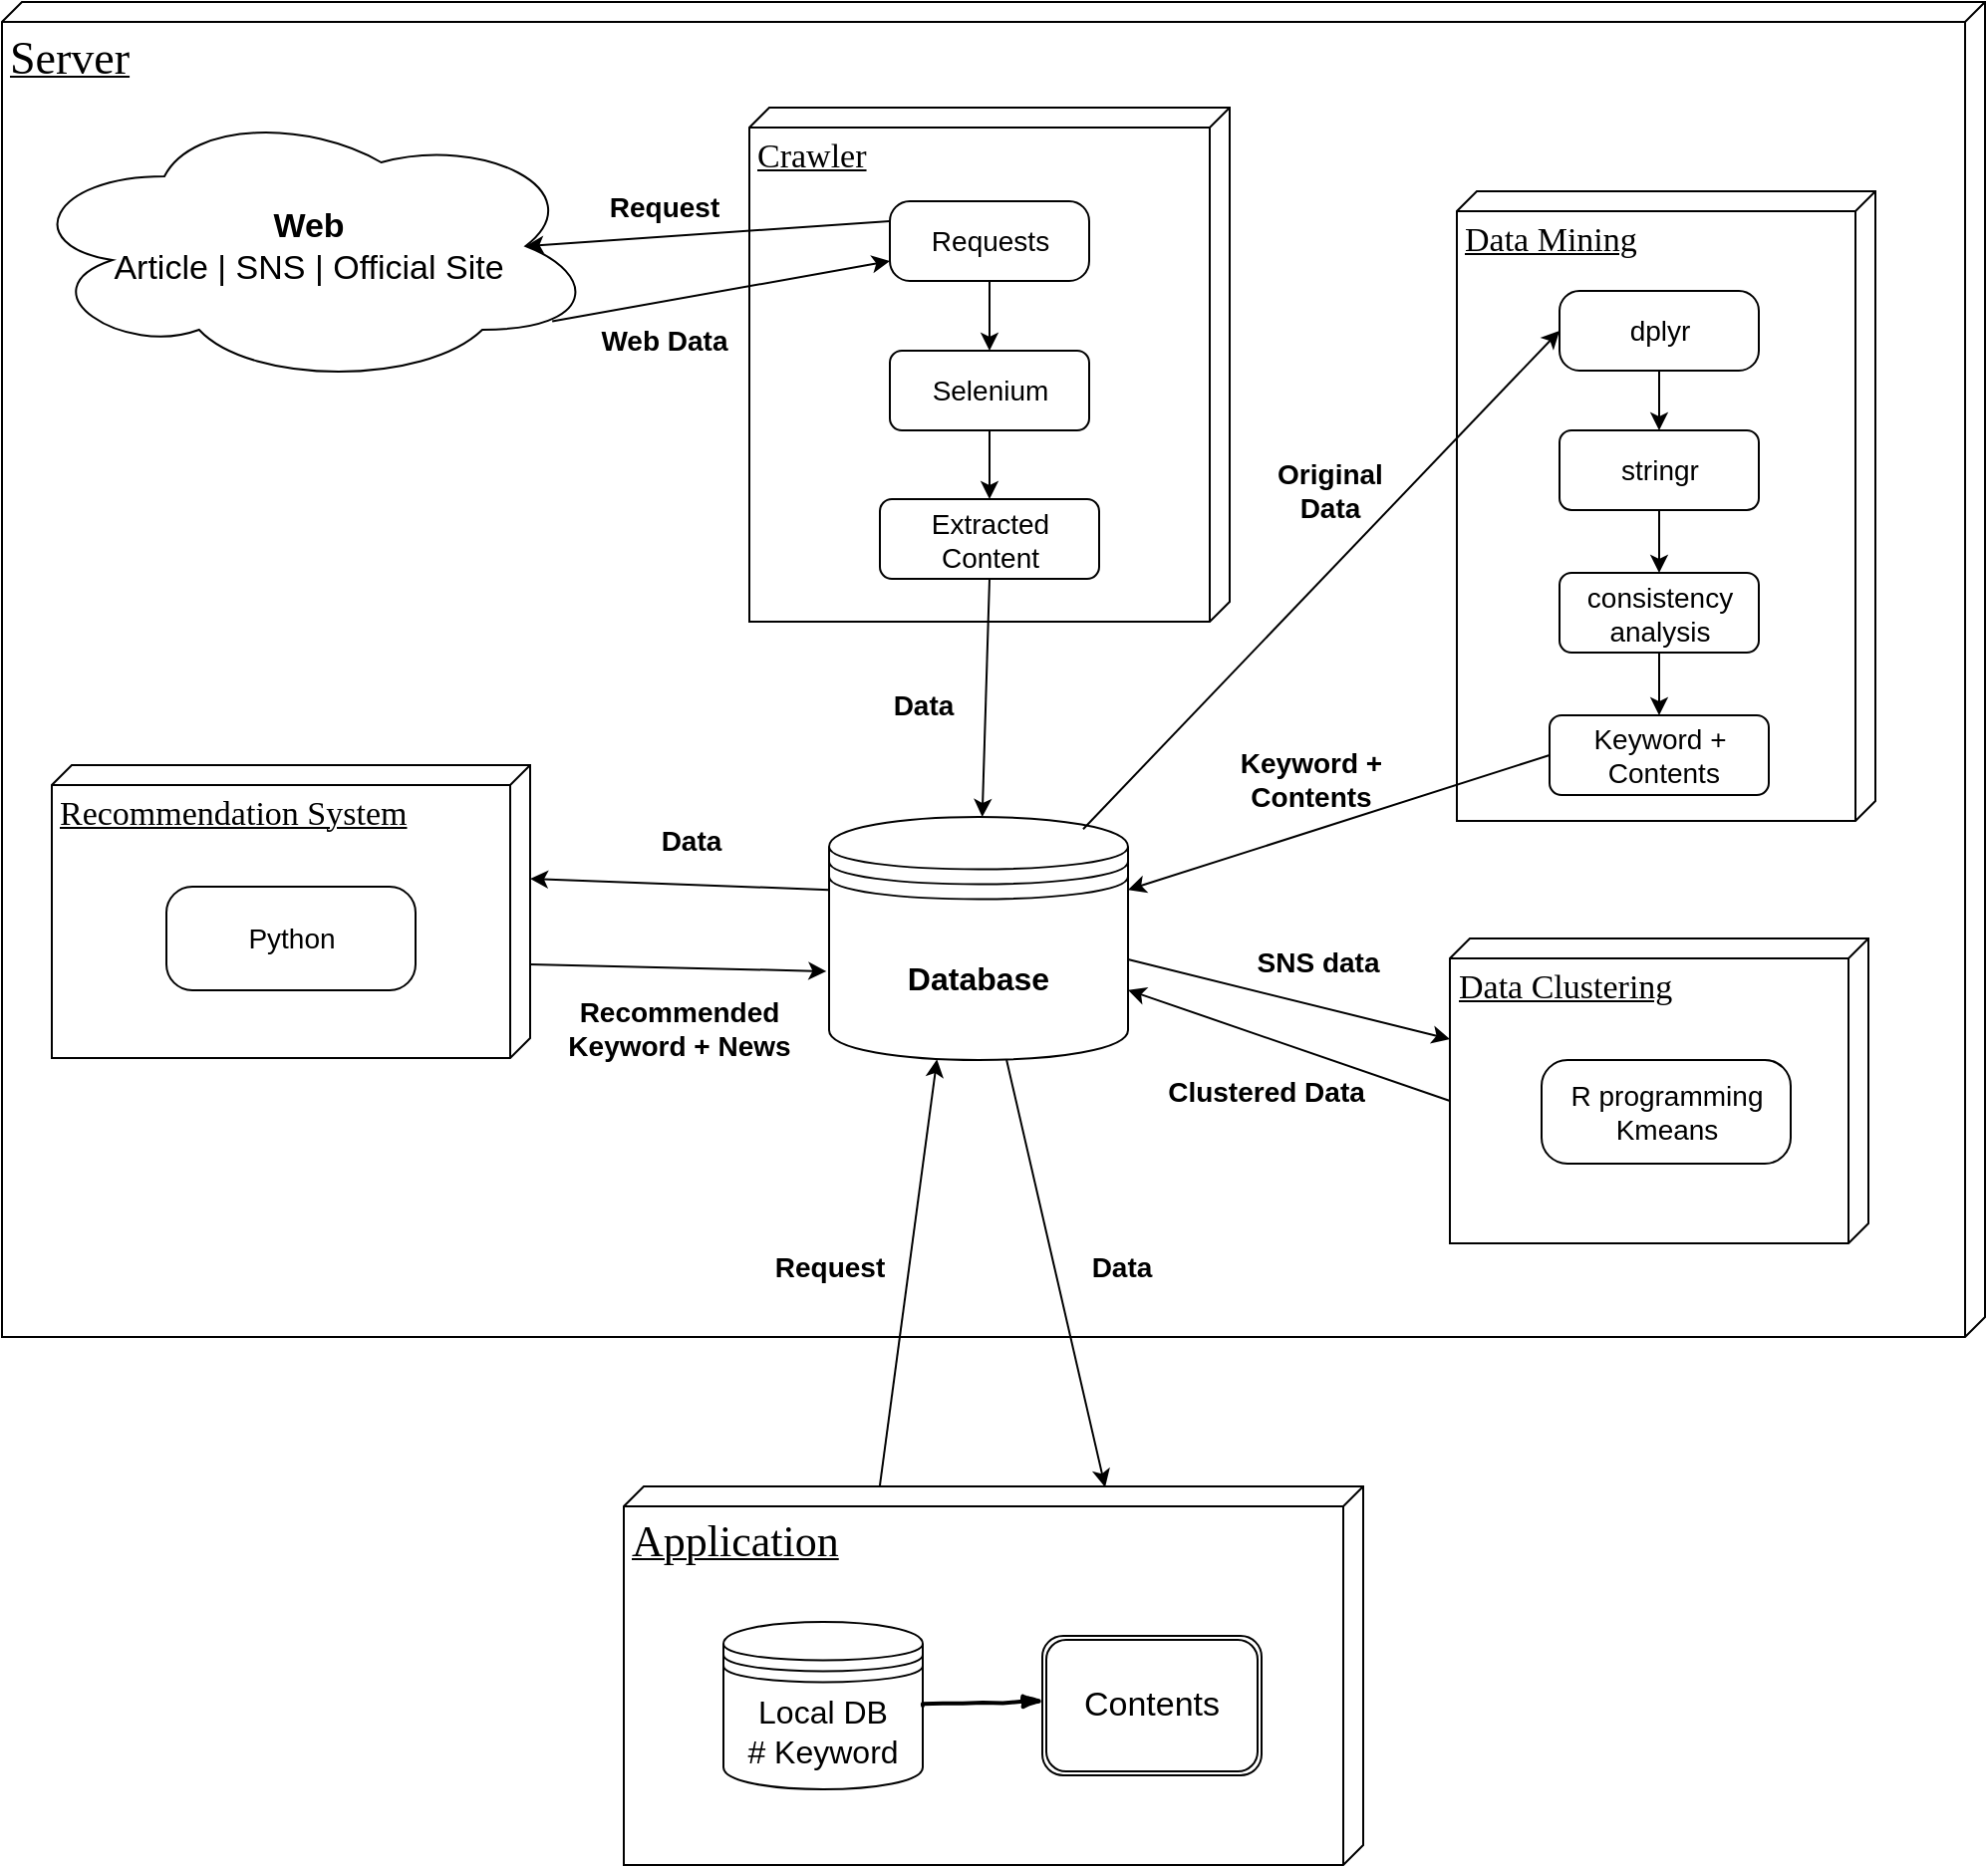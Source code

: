 <mxfile version="12.1.0" type="device" pages="1"><diagram name="Page-1" id="5f0bae14-7c28-e335-631c-24af17079c00"><mxGraphModel dx="1285" dy="653" grid="1" gridSize="10" guides="1" tooltips="1" connect="1" arrows="1" fold="1" page="1" pageScale="1" pageWidth="1100" pageHeight="850" background="#ffffff" math="0" shadow="0"><root><mxCell id="0"/><mxCell id="1" parent="0"/><mxCell id="39150e848f15840c-1" value="&lt;span style=&quot;font-size: 23px&quot;&gt;Server&lt;/span&gt;" style="verticalAlign=top;align=left;spacingTop=8;spacingLeft=2;spacingRight=12;shape=cube;size=10;direction=south;fontStyle=4;html=1;rounded=0;shadow=0;comic=0;labelBackgroundColor=none;strokeColor=#000000;strokeWidth=1;fillColor=#ffffff;fontFamily=Verdana;fontSize=12;fontColor=#000000;" parent="1" vertex="1"><mxGeometry x="75" y="60" width="995" height="670" as="geometry"/></mxCell><mxCell id="39150e848f15840c-2" value="&lt;font style=&quot;font-size: 22px&quot;&gt;Application&lt;/font&gt;" style="verticalAlign=top;align=left;spacingTop=8;spacingLeft=2;spacingRight=12;shape=cube;size=10;direction=south;fontStyle=4;html=1;rounded=0;shadow=0;comic=0;labelBackgroundColor=none;strokeColor=#000000;strokeWidth=1;fillColor=#ffffff;fontFamily=Verdana;fontSize=12;fontColor=#000000;" parent="1" vertex="1"><mxGeometry x="387" y="805" width="371" height="190" as="geometry"/></mxCell><mxCell id="39150e848f15840c-3" value="&lt;font style=&quot;font-size: 17px&quot;&gt;Crawler&lt;/font&gt;" style="verticalAlign=top;align=left;spacingTop=8;spacingLeft=2;spacingRight=12;shape=cube;size=10;direction=south;fontStyle=4;html=1;rounded=0;shadow=0;comic=0;labelBackgroundColor=none;strokeColor=#000000;strokeWidth=1;fillColor=#ffffff;fontFamily=Verdana;fontSize=12;fontColor=#000000;" parent="1" vertex="1"><mxGeometry x="450" y="113" width="241" height="258" as="geometry"/></mxCell><mxCell id="wunUhYo3XV84E45x0iQD-1" value="&lt;font style=&quot;font-size: 16px&quot;&gt;&lt;font style=&quot;font-size: 16px&quot;&gt;Local DB&lt;br&gt;&lt;/font&gt;&lt;font style=&quot;font-size: 16px&quot;&gt;# Keyword&lt;/font&gt;&lt;/font&gt;" style="shape=datastore;whiteSpace=wrap;html=1;" parent="1" vertex="1"><mxGeometry x="437" y="873" width="100" height="84" as="geometry"/></mxCell><mxCell id="wunUhYo3XV84E45x0iQD-2" value="&lt;font style=&quot;font-size: 17px&quot;&gt;Contents&lt;/font&gt;" style="shape=ext;double=1;rounded=1;whiteSpace=wrap;html=1;" parent="1" vertex="1"><mxGeometry x="597" y="880" width="110" height="70" as="geometry"/></mxCell><mxCell id="wunUhYo3XV84E45x0iQD-31" value="&lt;font style=&quot;font-size: 14px&quot;&gt;Requests&lt;/font&gt;" style="rounded=1;whiteSpace=wrap;html=1;arcSize=25;" parent="1" vertex="1"><mxGeometry x="520.5" y="160" width="100" height="40" as="geometry"/></mxCell><mxCell id="wunUhYo3XV84E45x0iQD-34" value="&lt;span style=&quot;font-size: 14px&quot;&gt;Selenium&lt;/span&gt;" style="rounded=1;whiteSpace=wrap;html=1;" parent="1" vertex="1"><mxGeometry x="520.5" y="235" width="100" height="40" as="geometry"/></mxCell><mxCell id="wunUhYo3XV84E45x0iQD-36" value="&lt;font style=&quot;font-size: 14px&quot;&gt;Extracted Content&lt;/font&gt;" style="rounded=1;whiteSpace=wrap;html=1;" parent="1" vertex="1"><mxGeometry x="515.5" y="309.5" width="110" height="40" as="geometry"/></mxCell><mxCell id="wunUhYo3XV84E45x0iQD-37" value="" style="endArrow=classic;html=1;exitX=0.5;exitY=1;exitDx=0;exitDy=0;entryX=0.5;entryY=0;entryDx=0;entryDy=0;" parent="1" source="wunUhYo3XV84E45x0iQD-31" target="wunUhYo3XV84E45x0iQD-34" edge="1"><mxGeometry width="50" height="50" relative="1" as="geometry"><mxPoint x="404" y="670" as="sourcePoint"/><mxPoint x="454" y="620" as="targetPoint"/></mxGeometry></mxCell><mxCell id="wunUhYo3XV84E45x0iQD-39" value="" style="endArrow=classic;html=1;exitX=0.5;exitY=1;exitDx=0;exitDy=0;entryX=0.5;entryY=0;entryDx=0;entryDy=0;" parent="1" source="wunUhYo3XV84E45x0iQD-34" target="wunUhYo3XV84E45x0iQD-36" edge="1"><mxGeometry width="50" height="50" relative="1" as="geometry"><mxPoint x="404" y="670" as="sourcePoint"/><mxPoint x="454" y="620" as="targetPoint"/></mxGeometry></mxCell><mxCell id="wunUhYo3XV84E45x0iQD-47" value="&lt;font style=&quot;font-size: 17px&quot;&gt;&lt;b&gt;Web&lt;/b&gt;&lt;br&gt;Article | SNS | Official Site&lt;/font&gt;" style="ellipse;shape=cloud;whiteSpace=wrap;html=1;" parent="1" vertex="1"><mxGeometry x="84" y="112.5" width="290" height="140" as="geometry"/></mxCell><mxCell id="wunUhYo3XV84E45x0iQD-49" value="&lt;b&gt;&lt;font style=&quot;font-size: 16px&quot;&gt;Database&lt;/font&gt;&lt;/b&gt;" style="shape=datastore;whiteSpace=wrap;html=1;" parent="1" vertex="1"><mxGeometry x="490" y="469" width="150" height="122" as="geometry"/></mxCell><mxCell id="wunUhYo3XV84E45x0iQD-53" value="" style="rounded=0;comic=1;strokeWidth=2;endArrow=blockThin;html=1;fontFamily=Comic Sans MS;fontStyle=1;entryX=0;entryY=0.5;entryDx=0;entryDy=0;exitX=1;exitY=0.5;exitDx=0;exitDy=0;" parent="1" source="wunUhYo3XV84E45x0iQD-1" edge="1"><mxGeometry width="50" height="50" relative="1" as="geometry"><mxPoint x="547" y="913" as="sourcePoint"/><mxPoint x="597.5" y="912.5" as="targetPoint"/><Array as="points"/></mxGeometry></mxCell><mxCell id="1fTziE_KDG3XcbJJyM8r-1" value="" style="endArrow=classic;html=1;entryX=0.875;entryY=0.5;entryDx=0;entryDy=0;entryPerimeter=0;exitX=0;exitY=0.25;exitDx=0;exitDy=0;" parent="1" source="wunUhYo3XV84E45x0iQD-31" target="wunUhYo3XV84E45x0iQD-47" edge="1"><mxGeometry width="50" height="50" relative="1" as="geometry"><mxPoint x="343.5" y="420" as="sourcePoint"/><mxPoint x="393.5" y="370" as="targetPoint"/></mxGeometry></mxCell><mxCell id="1fTziE_KDG3XcbJJyM8r-2" value="" style="endArrow=classic;html=1;exitX=0.921;exitY=0.77;exitDx=0;exitDy=0;exitPerimeter=0;entryX=0;entryY=0.75;entryDx=0;entryDy=0;" parent="1" source="wunUhYo3XV84E45x0iQD-47" target="wunUhYo3XV84E45x0iQD-31" edge="1"><mxGeometry width="50" height="50" relative="1" as="geometry"><mxPoint x="380" y="325" as="sourcePoint"/><mxPoint x="430" y="275" as="targetPoint"/></mxGeometry></mxCell><mxCell id="1fTziE_KDG3XcbJJyM8r-3" value="&lt;font style=&quot;font-size: 17px&quot;&gt;Recommendation System&lt;/font&gt;" style="verticalAlign=top;align=left;spacingTop=8;spacingLeft=2;spacingRight=12;shape=cube;size=10;direction=south;fontStyle=4;html=1;rounded=0;shadow=0;comic=0;labelBackgroundColor=none;strokeColor=#000000;strokeWidth=1;fillColor=#ffffff;fontFamily=Verdana;fontSize=12;fontColor=#000000;" parent="1" vertex="1"><mxGeometry x="100" y="443" width="240" height="147" as="geometry"/></mxCell><mxCell id="1fTziE_KDG3XcbJJyM8r-4" value="&lt;span style=&quot;font-size: 14px&quot;&gt;Python&lt;/span&gt;" style="rounded=1;whiteSpace=wrap;html=1;arcSize=25;" parent="1" vertex="1"><mxGeometry x="157.5" y="504" width="125" height="52" as="geometry"/></mxCell><mxCell id="1fTziE_KDG3XcbJJyM8r-5" value="" style="endArrow=classic;html=1;entryX=-0.009;entryY=0.635;entryDx=0;entryDy=0;exitX=0.68;exitY=0.001;exitDx=0;exitDy=0;exitPerimeter=0;entryPerimeter=0;" parent="1" source="1fTziE_KDG3XcbJJyM8r-3" target="wunUhYo3XV84E45x0iQD-49" edge="1"><mxGeometry width="50" height="50" relative="1" as="geometry"><mxPoint x="346.09" y="463.8" as="sourcePoint"/><mxPoint x="518.5" y="456" as="targetPoint"/></mxGeometry></mxCell><mxCell id="1fTziE_KDG3XcbJJyM8r-6" value="" style="endArrow=classic;html=1;exitX=0;exitY=0.3;exitDx=0;exitDy=0;" parent="1" source="wunUhYo3XV84E45x0iQD-49" edge="1"><mxGeometry width="50" height="50" relative="1" as="geometry"><mxPoint x="350.0" y="449.753" as="sourcePoint"/><mxPoint x="340" y="500" as="targetPoint"/></mxGeometry></mxCell><mxCell id="1fTziE_KDG3XcbJJyM8r-7" value="" style="endArrow=classic;html=1;entryX=0.002;entryY=0.349;entryDx=0;entryDy=0;entryPerimeter=0;" parent="1" source="wunUhYo3XV84E45x0iQD-49" target="39150e848f15840c-2" edge="1"><mxGeometry width="50" height="50" relative="1" as="geometry"><mxPoint x="620.0" y="602.253" as="sourcePoint"/><mxPoint x="770" y="666.9" as="targetPoint"/></mxGeometry></mxCell><mxCell id="1fTziE_KDG3XcbJJyM8r-8" value="" style="endArrow=classic;html=1;exitX=0.002;exitY=0.654;exitDx=0;exitDy=0;exitPerimeter=0;entryX=0.361;entryY=0.997;entryDx=0;entryDy=0;entryPerimeter=0;" parent="1" source="39150e848f15840c-2" target="wunUhYo3XV84E45x0iQD-49" edge="1"><mxGeometry width="50" height="50" relative="1" as="geometry"><mxPoint x="500" y="657.1" as="sourcePoint"/><mxPoint x="350.0" y="591" as="targetPoint"/></mxGeometry></mxCell><mxCell id="1fTziE_KDG3XcbJJyM8r-9" value="&lt;font style=&quot;font-size: 14px&quot;&gt;&lt;b&gt;Data&lt;/b&gt;&lt;/font&gt;" style="text;html=1;strokeColor=none;fillColor=none;align=center;verticalAlign=middle;whiteSpace=wrap;rounded=0;" parent="1" vertex="1"><mxGeometry x="374" y="458" width="94" height="46" as="geometry"/></mxCell><mxCell id="1fTziE_KDG3XcbJJyM8r-10" value="&lt;font style=&quot;font-size: 14px&quot;&gt;&lt;b&gt;Recommended&lt;br&gt;Keyword + News&lt;/b&gt;&lt;/font&gt;" style="text;html=1;strokeColor=none;fillColor=none;align=center;verticalAlign=middle;whiteSpace=wrap;rounded=0;" parent="1" vertex="1"><mxGeometry x="350" y="550" width="130" height="50" as="geometry"/></mxCell><mxCell id="1fTziE_KDG3XcbJJyM8r-11" value="&lt;font style=&quot;font-size: 17px&quot;&gt;Data Mining&lt;/font&gt;" style="verticalAlign=top;align=left;spacingTop=8;spacingLeft=2;spacingRight=12;shape=cube;size=10;direction=south;fontStyle=4;html=1;rounded=0;shadow=0;comic=0;labelBackgroundColor=none;strokeColor=#000000;strokeWidth=1;fillColor=#ffffff;fontFamily=Verdana;fontSize=12;fontColor=#000000;" parent="1" vertex="1"><mxGeometry x="805" y="155" width="210" height="316" as="geometry"/></mxCell><mxCell id="1fTziE_KDG3XcbJJyM8r-14" value="" style="endArrow=classic;html=1;entryX=0;entryY=0.5;entryDx=0;entryDy=0;exitX=0.85;exitY=0.05;exitDx=0;exitDy=0;exitPerimeter=0;" parent="1" source="wunUhYo3XV84E45x0iQD-49" target="PVRgrF5uThfB7e6tVqFj-9" edge="1"><mxGeometry width="50" height="50" relative="1" as="geometry"><mxPoint x="790" y="428.1" as="sourcePoint"/><mxPoint x="640.0" y="362" as="targetPoint"/></mxGeometry></mxCell><mxCell id="1fTziE_KDG3XcbJJyM8r-17" value="&lt;span style=&quot;font-size: 14px&quot;&gt;&lt;b&gt;Keyword + &lt;br&gt;Contents&lt;/b&gt;&lt;/span&gt;" style="text;html=1;strokeColor=none;fillColor=none;align=center;verticalAlign=middle;whiteSpace=wrap;rounded=0;" parent="1" vertex="1"><mxGeometry x="652" y="424.5" width="160" height="50" as="geometry"/></mxCell><mxCell id="1fTziE_KDG3XcbJJyM8r-19" value="&lt;span style=&quot;font-size: 14px&quot;&gt;&lt;b&gt;Data&lt;/b&gt;&lt;/span&gt;" style="text;html=1;strokeColor=none;fillColor=none;align=center;verticalAlign=middle;whiteSpace=wrap;rounded=0;" parent="1" vertex="1"><mxGeometry x="479.5" y="388" width="115" height="50" as="geometry"/></mxCell><mxCell id="VRKjoZha8LJSE7z68v3I-1" value="" style="endArrow=classic;html=1;entryX=1;entryY=0.3;entryDx=0;entryDy=0;exitX=0;exitY=0.5;exitDx=0;exitDy=0;" parent="1" source="PVRgrF5uThfB7e6tVqFj-11" target="wunUhYo3XV84E45x0iQD-49" edge="1"><mxGeometry width="50" height="50" relative="1" as="geometry"><mxPoint x="906.5" y="578" as="sourcePoint"/><mxPoint x="695.2" y="414.114" as="targetPoint"/></mxGeometry></mxCell><mxCell id="N_s06XxkWOhMCi5dEjJE-1" value="&lt;font style=&quot;font-size: 17px&quot;&gt;Data Clustering&lt;/font&gt;" style="verticalAlign=top;align=left;spacingTop=8;spacingLeft=2;spacingRight=12;shape=cube;size=10;direction=south;fontStyle=4;html=1;rounded=0;shadow=0;comic=0;labelBackgroundColor=none;strokeColor=#000000;strokeWidth=1;fillColor=#ffffff;fontFamily=Verdana;fontSize=12;fontColor=#000000;" parent="1" vertex="1"><mxGeometry x="801.5" y="530" width="210" height="153" as="geometry"/></mxCell><mxCell id="N_s06XxkWOhMCi5dEjJE-2" value="&lt;span style=&quot;font-size: 14px&quot;&gt;R programming&lt;br&gt;Kmeans&lt;br&gt;&lt;/span&gt;" style="rounded=1;whiteSpace=wrap;html=1;arcSize=25;" parent="1" vertex="1"><mxGeometry x="847.5" y="591" width="125" height="52" as="geometry"/></mxCell><mxCell id="N_s06XxkWOhMCi5dEjJE-3" value="" style="endArrow=classic;html=1;exitX=1;exitY=0.5;exitDx=0;exitDy=0;" parent="1" target="N_s06XxkWOhMCi5dEjJE-1" edge="1"><mxGeometry width="50" height="50" relative="1" as="geometry"><mxPoint x="640" y="540.5" as="sourcePoint"/><mxPoint x="816.5" y="560" as="targetPoint"/></mxGeometry></mxCell><mxCell id="N_s06XxkWOhMCi5dEjJE-4" value="" style="endArrow=classic;html=1;exitX=0;exitY=0;exitDx=81.5;exitDy=210;exitPerimeter=0;" parent="1" source="N_s06XxkWOhMCi5dEjJE-1" target="wunUhYo3XV84E45x0iQD-49" edge="1"><mxGeometry width="50" height="50" relative="1" as="geometry"><mxPoint x="801.5" y="606.706" as="sourcePoint"/><mxPoint x="636.5" y="685.6" as="targetPoint"/></mxGeometry></mxCell><mxCell id="PVRgrF5uThfB7e6tVqFj-1" value="&lt;span style=&quot;font-size: 14px&quot;&gt;&lt;b&gt;Request&lt;/b&gt;&lt;/span&gt;" style="text;html=1;strokeColor=none;fillColor=none;align=center;verticalAlign=middle;whiteSpace=wrap;rounded=0;" parent="1" vertex="1"><mxGeometry x="350" y="137.5" width="115" height="50" as="geometry"/></mxCell><mxCell id="PVRgrF5uThfB7e6tVqFj-3" value="&lt;span style=&quot;font-size: 14px&quot;&gt;&lt;b&gt;Web Data&lt;/b&gt;&lt;/span&gt;" style="text;html=1;strokeColor=none;fillColor=none;align=center;verticalAlign=middle;whiteSpace=wrap;rounded=0;" parent="1" vertex="1"><mxGeometry x="350" y="205" width="115" height="50" as="geometry"/></mxCell><mxCell id="PVRgrF5uThfB7e6tVqFj-6" value="&lt;span style=&quot;font-size: 14px&quot;&gt;&lt;b&gt;SNS data&lt;/b&gt;&lt;/span&gt;" style="text;html=1;strokeColor=none;fillColor=none;align=center;verticalAlign=middle;whiteSpace=wrap;rounded=0;" parent="1" vertex="1"><mxGeometry x="678" y="516.5" width="115" height="50" as="geometry"/></mxCell><mxCell id="PVRgrF5uThfB7e6tVqFj-8" value="&lt;span style=&quot;font-size: 14px&quot;&gt;&lt;b&gt;Clustered Data&lt;/b&gt;&lt;/span&gt;" style="text;html=1;strokeColor=none;fillColor=none;align=center;verticalAlign=middle;whiteSpace=wrap;rounded=0;" parent="1" vertex="1"><mxGeometry x="652" y="581.5" width="115" height="50" as="geometry"/></mxCell><mxCell id="PVRgrF5uThfB7e6tVqFj-9" value="&lt;font style=&quot;font-size: 14px&quot;&gt;dplyr&lt;/font&gt;" style="rounded=1;whiteSpace=wrap;html=1;arcSize=25;" parent="1" vertex="1"><mxGeometry x="856.5" y="205" width="100" height="40" as="geometry"/></mxCell><mxCell id="PVRgrF5uThfB7e6tVqFj-10" value="&lt;span style=&quot;font-size: 14px&quot;&gt;stringr&lt;/span&gt;" style="rounded=1;whiteSpace=wrap;html=1;" parent="1" vertex="1"><mxGeometry x="856.5" y="275" width="100" height="40" as="geometry"/></mxCell><mxCell id="PVRgrF5uThfB7e6tVqFj-11" value="&lt;font style=&quot;font-size: 14px&quot;&gt;Keyword +&lt;br&gt;&amp;nbsp;Contents&lt;/font&gt;" style="rounded=1;whiteSpace=wrap;html=1;" parent="1" vertex="1"><mxGeometry x="851.5" y="418" width="110" height="40" as="geometry"/></mxCell><mxCell id="PVRgrF5uThfB7e6tVqFj-12" value="" style="endArrow=classic;html=1;exitX=0.5;exitY=1;exitDx=0;exitDy=0;entryX=0.5;entryY=0;entryDx=0;entryDy=0;" parent="1" source="PVRgrF5uThfB7e6tVqFj-9" target="PVRgrF5uThfB7e6tVqFj-10" edge="1"><mxGeometry width="50" height="50" relative="1" as="geometry"><mxPoint x="737" y="702.5" as="sourcePoint"/><mxPoint x="787" y="652.5" as="targetPoint"/></mxGeometry></mxCell><mxCell id="PVRgrF5uThfB7e6tVqFj-13" value="" style="endArrow=classic;html=1;exitX=0.5;exitY=1;exitDx=0;exitDy=0;entryX=0.5;entryY=0;entryDx=0;entryDy=0;" parent="1" source="PVRgrF5uThfB7e6tVqFj-10" target="PVRgrF5uThfB7e6tVqFj-15" edge="1"><mxGeometry width="50" height="50" relative="1" as="geometry"><mxPoint x="737" y="702.5" as="sourcePoint"/><mxPoint x="787" y="652.5" as="targetPoint"/></mxGeometry></mxCell><mxCell id="PVRgrF5uThfB7e6tVqFj-15" value="&lt;span style=&quot;font-size: 14px&quot;&gt;consistency analysis&lt;/span&gt;" style="rounded=1;whiteSpace=wrap;html=1;" parent="1" vertex="1"><mxGeometry x="856.5" y="346.5" width="100" height="40" as="geometry"/></mxCell><mxCell id="PVRgrF5uThfB7e6tVqFj-16" value="" style="endArrow=classic;html=1;exitX=0.5;exitY=1;exitDx=0;exitDy=0;entryX=0.5;entryY=0;entryDx=0;entryDy=0;" parent="1" source="PVRgrF5uThfB7e6tVqFj-15" target="PVRgrF5uThfB7e6tVqFj-11" edge="1"><mxGeometry width="50" height="50" relative="1" as="geometry"><mxPoint x="747" y="712.5" as="sourcePoint"/><mxPoint x="916.5" y="384.5" as="targetPoint"/></mxGeometry></mxCell><mxCell id="PVRgrF5uThfB7e6tVqFj-17" value="&lt;span style=&quot;font-size: 14px&quot;&gt;&lt;b&gt;Request&lt;/b&gt;&lt;/span&gt;" style="text;html=1;strokeColor=none;fillColor=none;align=center;verticalAlign=middle;whiteSpace=wrap;rounded=0;" parent="1" vertex="1"><mxGeometry x="432.5" y="670" width="115" height="50" as="geometry"/></mxCell><mxCell id="PVRgrF5uThfB7e6tVqFj-18" value="&lt;font style=&quot;font-size: 14px&quot;&gt;&lt;b&gt;Data&lt;/b&gt;&lt;/font&gt;" style="text;html=1;strokeColor=none;fillColor=none;align=center;verticalAlign=middle;whiteSpace=wrap;rounded=0;" parent="1" vertex="1"><mxGeometry x="590" y="672" width="94" height="46" as="geometry"/></mxCell><mxCell id="hvuxv--NCghFU8VobDI--1" value="" style="endArrow=classic;html=1;exitX=0.5;exitY=1;exitDx=0;exitDy=0;" edge="1" parent="1" source="wunUhYo3XV84E45x0iQD-36" target="wunUhYo3XV84E45x0iQD-49"><mxGeometry width="50" height="50" relative="1" as="geometry"><mxPoint x="582.5" y="379" as="sourcePoint"/><mxPoint x="582.5" y="413.5" as="targetPoint"/></mxGeometry></mxCell><mxCell id="hvuxv--NCghFU8VobDI--2" value="&lt;span style=&quot;font-size: 14px&quot;&gt;&lt;b&gt;Original &lt;br&gt;Data&lt;/b&gt;&lt;/span&gt;" style="text;html=1;strokeColor=none;fillColor=none;align=center;verticalAlign=middle;whiteSpace=wrap;rounded=0;" vertex="1" parent="1"><mxGeometry x="684" y="279.5" width="115" height="50" as="geometry"/></mxCell></root></mxGraphModel></diagram></mxfile>